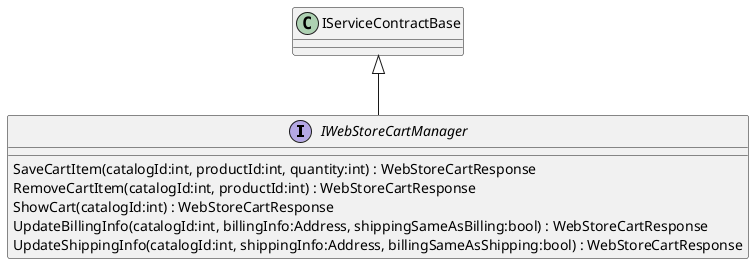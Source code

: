 @startuml
interface IWebStoreCartManager {
    SaveCartItem(catalogId:int, productId:int, quantity:int) : WebStoreCartResponse
    RemoveCartItem(catalogId:int, productId:int) : WebStoreCartResponse
    ShowCart(catalogId:int) : WebStoreCartResponse
    UpdateBillingInfo(catalogId:int, billingInfo:Address, shippingSameAsBilling:bool) : WebStoreCartResponse
    UpdateShippingInfo(catalogId:int, shippingInfo:Address, billingSameAsShipping:bool) : WebStoreCartResponse
}
IServiceContractBase <|-- IWebStoreCartManager
@enduml
